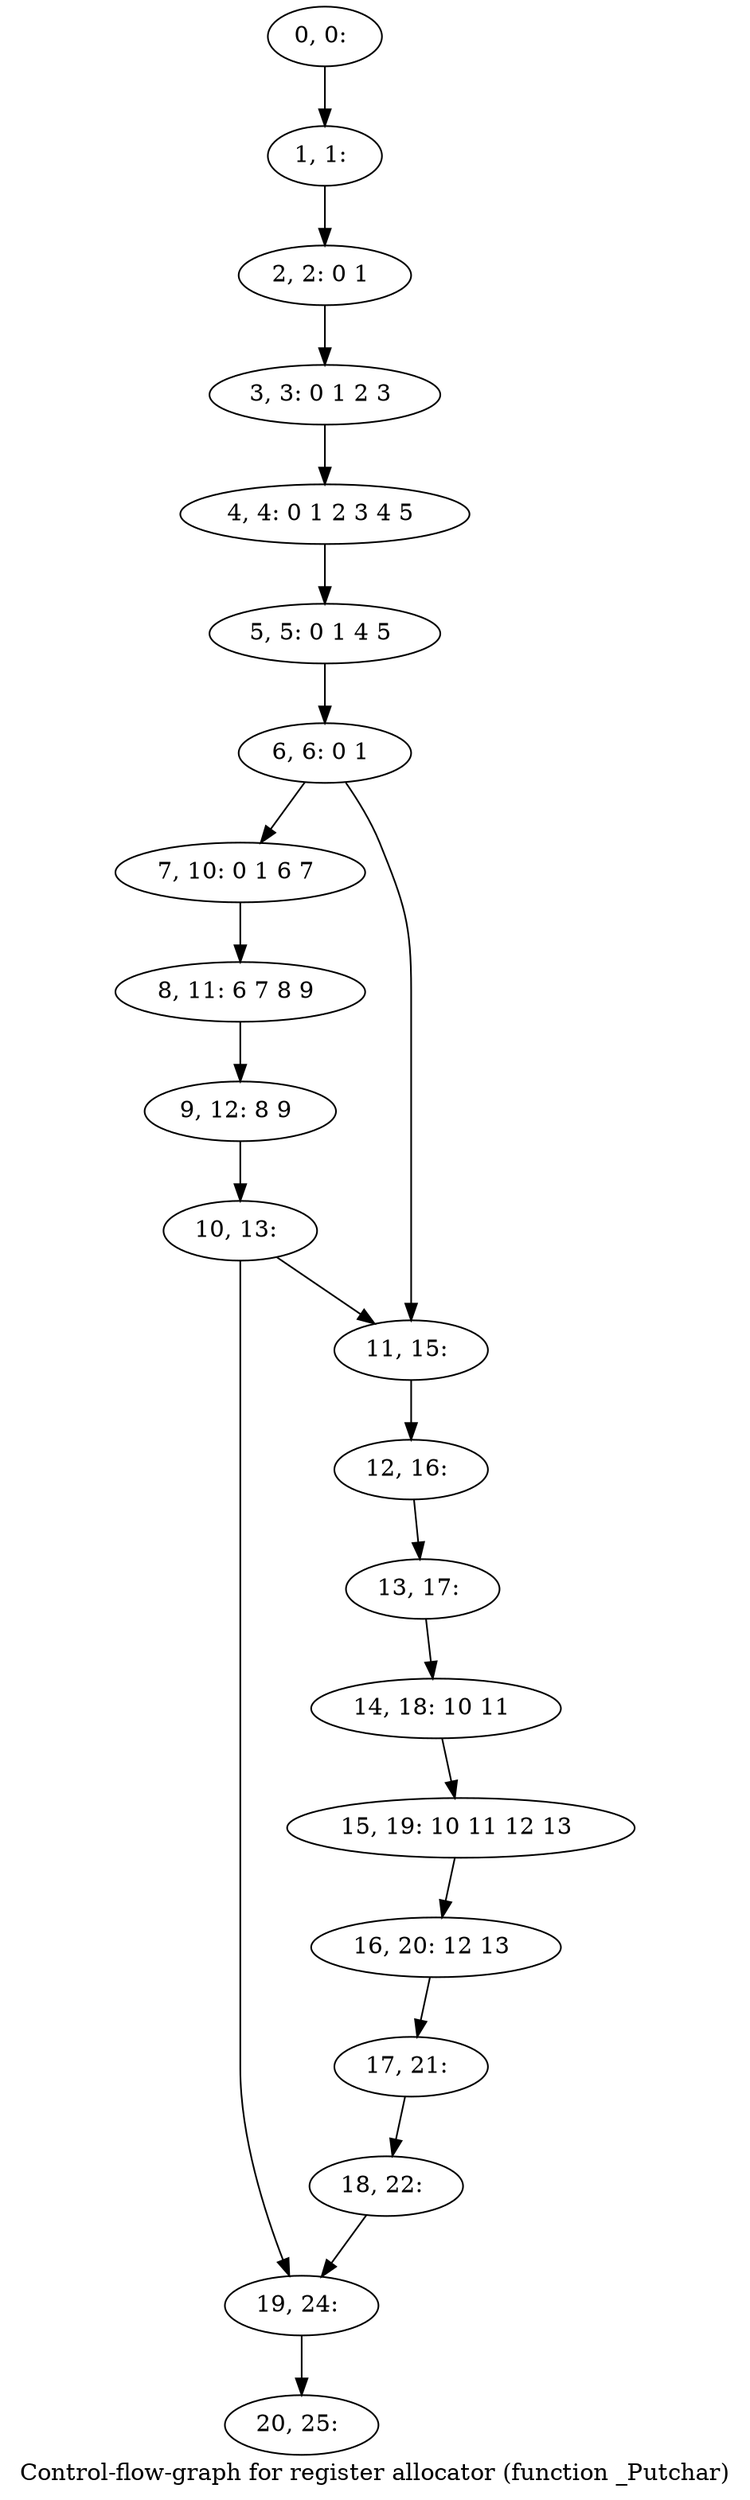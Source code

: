 digraph G {
graph [label="Control-flow-graph for register allocator (function _Putchar)"]
0[label="0, 0: "];
1[label="1, 1: "];
2[label="2, 2: 0 1 "];
3[label="3, 3: 0 1 2 3 "];
4[label="4, 4: 0 1 2 3 4 5 "];
5[label="5, 5: 0 1 4 5 "];
6[label="6, 6: 0 1 "];
7[label="7, 10: 0 1 6 7 "];
8[label="8, 11: 6 7 8 9 "];
9[label="9, 12: 8 9 "];
10[label="10, 13: "];
11[label="11, 15: "];
12[label="12, 16: "];
13[label="13, 17: "];
14[label="14, 18: 10 11 "];
15[label="15, 19: 10 11 12 13 "];
16[label="16, 20: 12 13 "];
17[label="17, 21: "];
18[label="18, 22: "];
19[label="19, 24: "];
20[label="20, 25: "];
0->1 ;
1->2 ;
2->3 ;
3->4 ;
4->5 ;
5->6 ;
6->7 ;
6->11 ;
7->8 ;
8->9 ;
9->10 ;
10->11 ;
10->19 ;
11->12 ;
12->13 ;
13->14 ;
14->15 ;
15->16 ;
16->17 ;
17->18 ;
18->19 ;
19->20 ;
}
